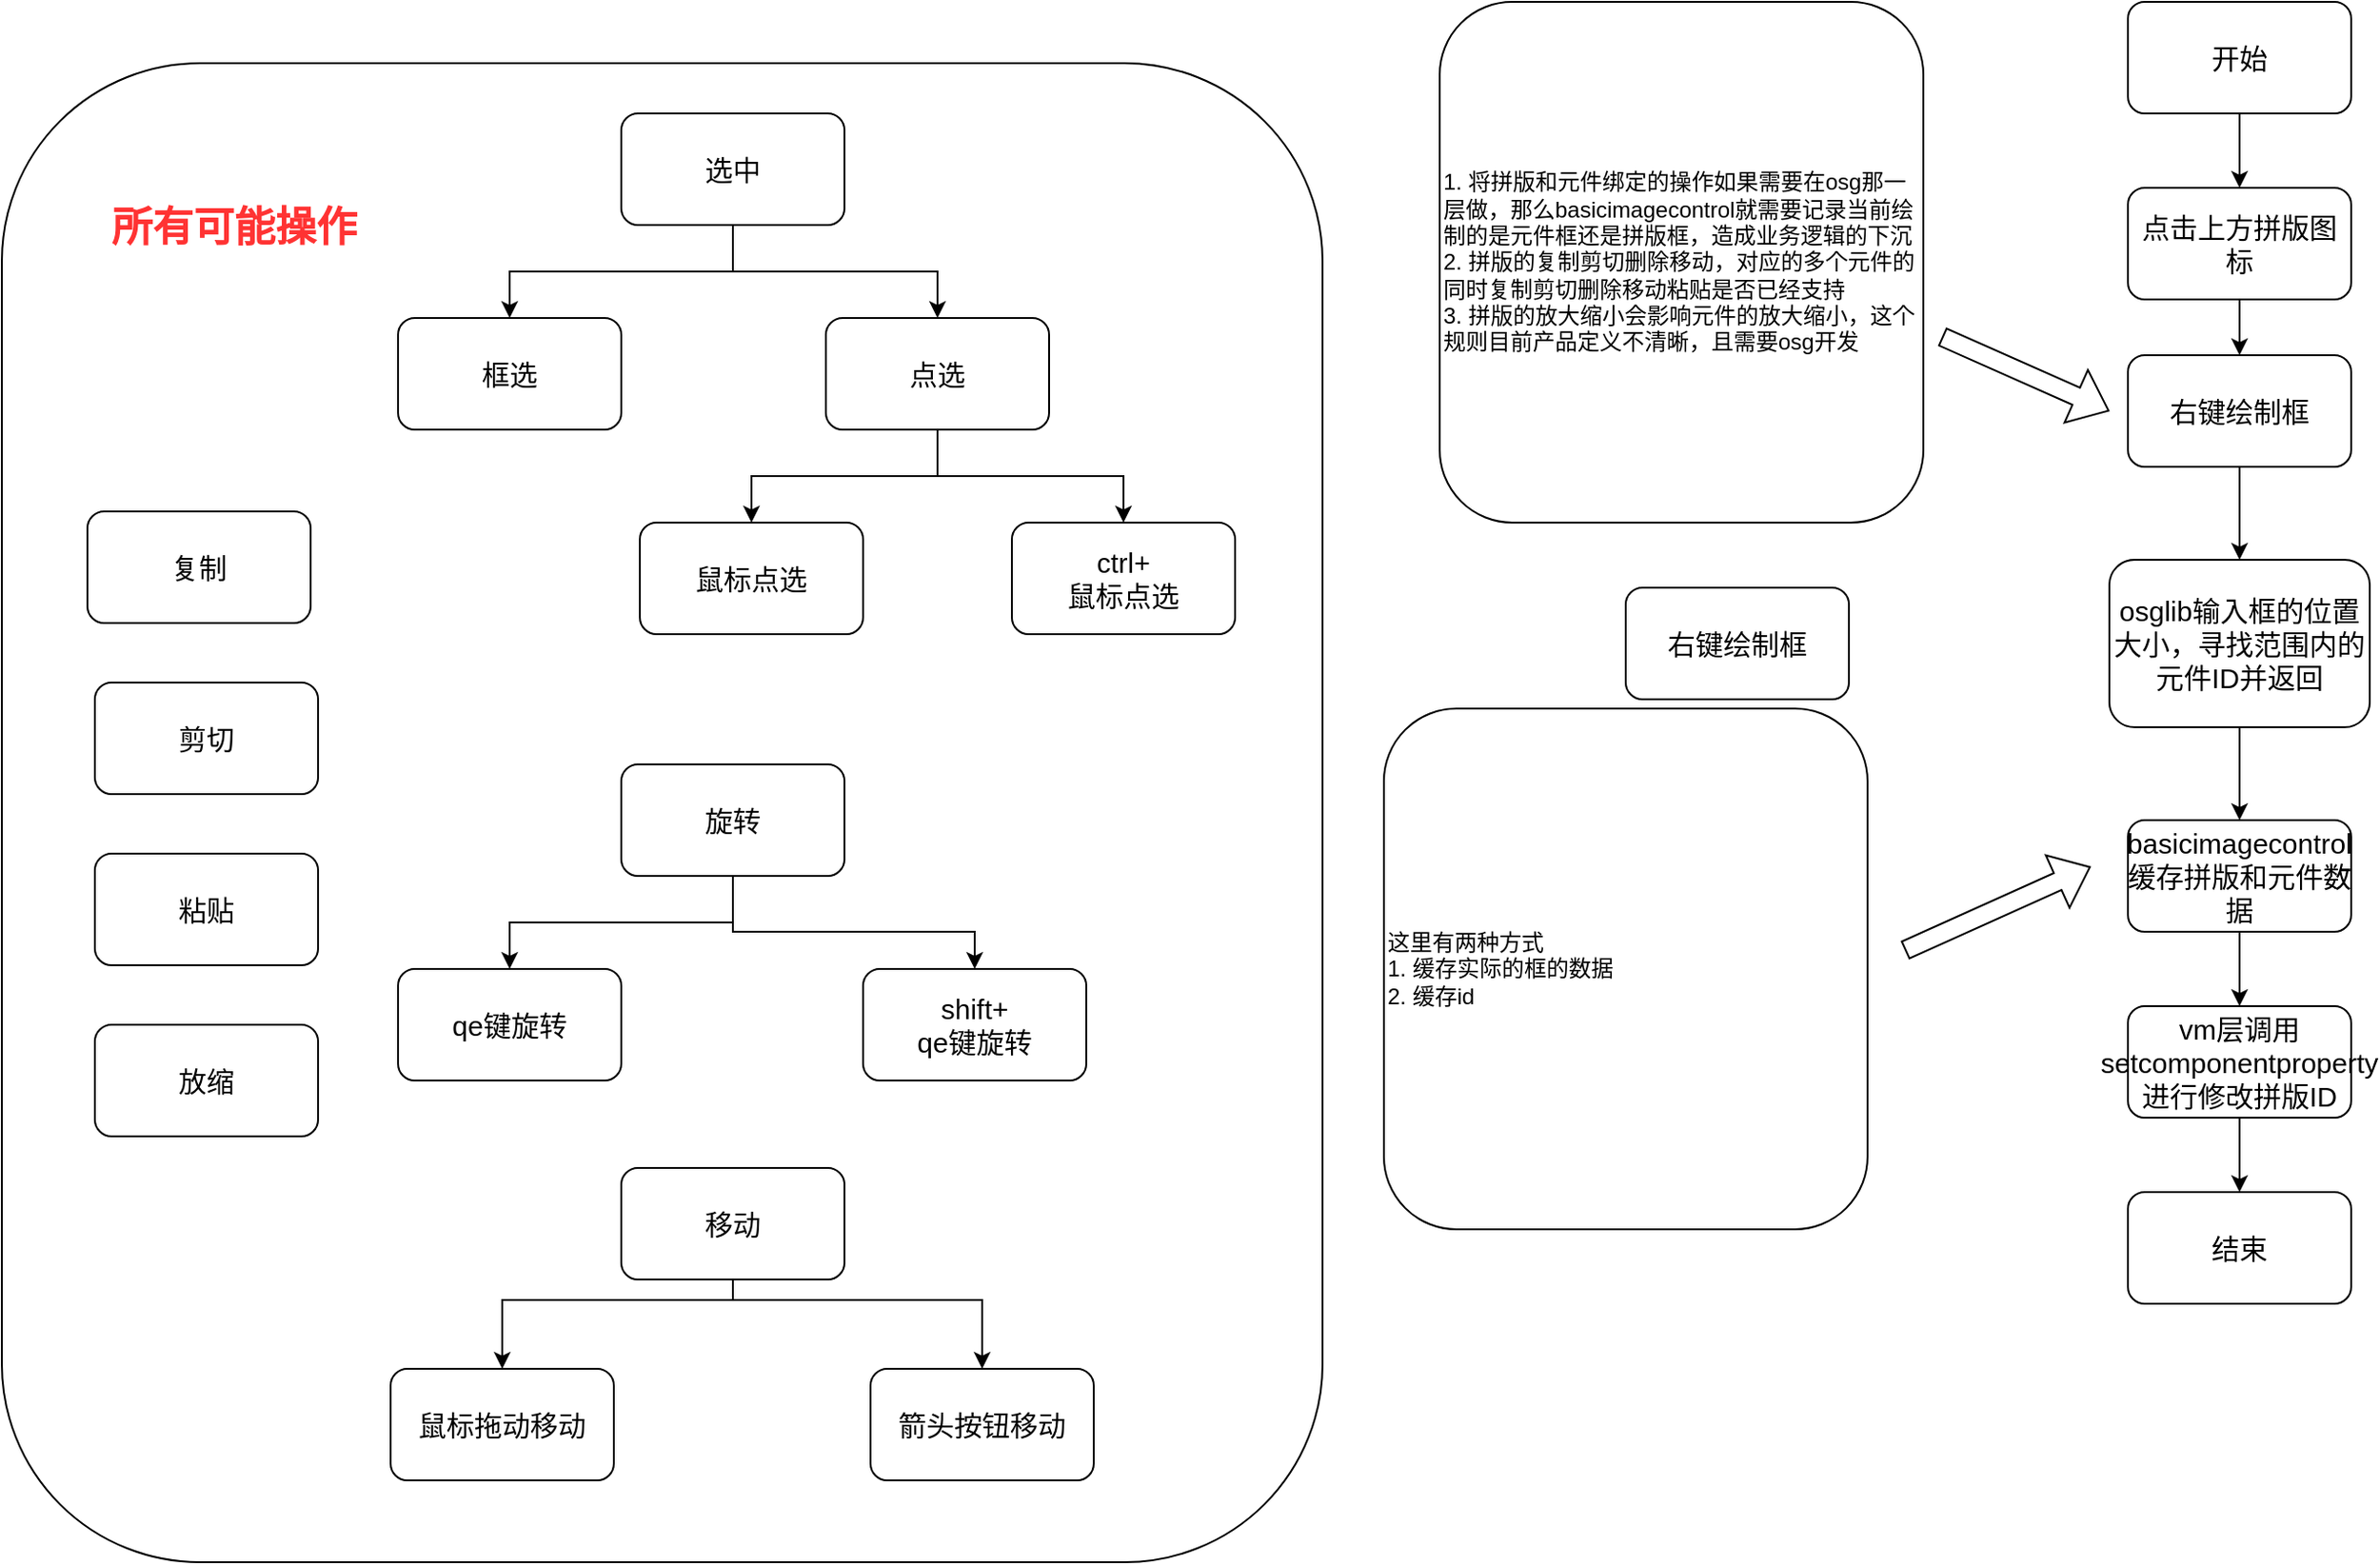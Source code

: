 <mxfile version="22.0.4" type="github">
  <diagram name="第 1 页" id="pOSDK7yILVoC8AeX07EB">
    <mxGraphModel dx="2220" dy="770" grid="0" gridSize="10" guides="1" tooltips="1" connect="1" arrows="1" fold="1" page="1" pageScale="1" pageWidth="827" pageHeight="1169" math="0" shadow="0">
      <root>
        <mxCell id="0" />
        <mxCell id="1" parent="0" />
        <mxCell id="BCu3Q3xe9jq5rhCb7yrI-48" value="" style="rounded=1;whiteSpace=wrap;html=1;" vertex="1" parent="1">
          <mxGeometry x="-823" y="153" width="710" height="806" as="geometry" />
        </mxCell>
        <mxCell id="BCu3Q3xe9jq5rhCb7yrI-8" style="edgeStyle=orthogonalEdgeStyle;rounded=0;orthogonalLoop=1;jettySize=auto;html=1;" edge="1" parent="1" source="BCu3Q3xe9jq5rhCb7yrI-1" target="BCu3Q3xe9jq5rhCb7yrI-3">
          <mxGeometry relative="1" as="geometry" />
        </mxCell>
        <mxCell id="BCu3Q3xe9jq5rhCb7yrI-1" value="开始" style="rounded=1;whiteSpace=wrap;html=1;fontSize=15;" vertex="1" parent="1">
          <mxGeometry x="320" y="120" width="120" height="60" as="geometry" />
        </mxCell>
        <mxCell id="BCu3Q3xe9jq5rhCb7yrI-9" style="edgeStyle=orthogonalEdgeStyle;rounded=0;orthogonalLoop=1;jettySize=auto;html=1;" edge="1" parent="1" source="BCu3Q3xe9jq5rhCb7yrI-3" target="BCu3Q3xe9jq5rhCb7yrI-5">
          <mxGeometry relative="1" as="geometry" />
        </mxCell>
        <mxCell id="BCu3Q3xe9jq5rhCb7yrI-3" value="点击上方拼版图标" style="rounded=1;whiteSpace=wrap;html=1;fontSize=15;" vertex="1" parent="1">
          <mxGeometry x="320" y="220" width="120" height="60" as="geometry" />
        </mxCell>
        <mxCell id="BCu3Q3xe9jq5rhCb7yrI-16" style="edgeStyle=orthogonalEdgeStyle;rounded=0;orthogonalLoop=1;jettySize=auto;html=1;" edge="1" parent="1" source="BCu3Q3xe9jq5rhCb7yrI-5" target="BCu3Q3xe9jq5rhCb7yrI-11">
          <mxGeometry relative="1" as="geometry" />
        </mxCell>
        <mxCell id="BCu3Q3xe9jq5rhCb7yrI-5" value="右键绘制框" style="rounded=1;whiteSpace=wrap;html=1;fontSize=15;" vertex="1" parent="1">
          <mxGeometry x="320" y="310" width="120" height="60" as="geometry" />
        </mxCell>
        <mxCell id="BCu3Q3xe9jq5rhCb7yrI-6" value="1. 将拼版和元件绑定的操作如果需要在osg那一层做，那么basicimagecontrol就需要记录当前绘制的是元件框还是拼版框，造成业务逻辑的下沉&lt;br&gt;2. 拼版的复制剪切删除移动，对应的多个元件的同时复制剪切删除移动粘贴是否已经支持&lt;br&gt;3. 拼版的放大缩小会影响元件的放大缩小，这个规则目前产品定义不清晰，且需要osg开发" style="rounded=1;whiteSpace=wrap;html=1;align=left;" vertex="1" parent="1">
          <mxGeometry x="-50" y="120" width="260" height="280" as="geometry" />
        </mxCell>
        <mxCell id="BCu3Q3xe9jq5rhCb7yrI-7" value="" style="shape=flexArrow;endArrow=classic;html=1;rounded=0;" edge="1" parent="1">
          <mxGeometry width="50" height="50" relative="1" as="geometry">
            <mxPoint x="220" y="300" as="sourcePoint" />
            <mxPoint x="310" y="340" as="targetPoint" />
          </mxGeometry>
        </mxCell>
        <mxCell id="BCu3Q3xe9jq5rhCb7yrI-17" style="edgeStyle=orthogonalEdgeStyle;rounded=0;orthogonalLoop=1;jettySize=auto;html=1;" edge="1" parent="1" source="BCu3Q3xe9jq5rhCb7yrI-11" target="BCu3Q3xe9jq5rhCb7yrI-13">
          <mxGeometry relative="1" as="geometry" />
        </mxCell>
        <mxCell id="BCu3Q3xe9jq5rhCb7yrI-11" value="osglib输入框的位置大小，寻找范围内的元件ID并返回" style="rounded=1;whiteSpace=wrap;html=1;fontSize=15;" vertex="1" parent="1">
          <mxGeometry x="310" y="420" width="140" height="90" as="geometry" />
        </mxCell>
        <mxCell id="BCu3Q3xe9jq5rhCb7yrI-12" value="右键绘制框" style="rounded=1;whiteSpace=wrap;html=1;fontSize=15;" vertex="1" parent="1">
          <mxGeometry x="50" y="435" width="120" height="60" as="geometry" />
        </mxCell>
        <mxCell id="BCu3Q3xe9jq5rhCb7yrI-18" style="edgeStyle=orthogonalEdgeStyle;rounded=0;orthogonalLoop=1;jettySize=auto;html=1;" edge="1" parent="1" source="BCu3Q3xe9jq5rhCb7yrI-13" target="BCu3Q3xe9jq5rhCb7yrI-14">
          <mxGeometry relative="1" as="geometry" />
        </mxCell>
        <mxCell id="BCu3Q3xe9jq5rhCb7yrI-13" value="basicimagecontrol&lt;br&gt;缓存拼版和元件数据" style="rounded=1;whiteSpace=wrap;html=1;fontSize=15;" vertex="1" parent="1">
          <mxGeometry x="320" y="560" width="120" height="60" as="geometry" />
        </mxCell>
        <mxCell id="BCu3Q3xe9jq5rhCb7yrI-19" style="edgeStyle=orthogonalEdgeStyle;rounded=0;orthogonalLoop=1;jettySize=auto;html=1;" edge="1" parent="1" source="BCu3Q3xe9jq5rhCb7yrI-14" target="BCu3Q3xe9jq5rhCb7yrI-15">
          <mxGeometry relative="1" as="geometry" />
        </mxCell>
        <mxCell id="BCu3Q3xe9jq5rhCb7yrI-14" value="vm层调用setcomponentproperty进行修改拼版ID" style="rounded=1;whiteSpace=wrap;html=1;fontSize=15;" vertex="1" parent="1">
          <mxGeometry x="320" y="660" width="120" height="60" as="geometry" />
        </mxCell>
        <mxCell id="BCu3Q3xe9jq5rhCb7yrI-15" value="结束" style="rounded=1;whiteSpace=wrap;html=1;fontSize=15;" vertex="1" parent="1">
          <mxGeometry x="320" y="760" width="120" height="60" as="geometry" />
        </mxCell>
        <mxCell id="BCu3Q3xe9jq5rhCb7yrI-22" value="这里有两种方式&lt;br&gt;1. 缓存实际的框的数据&lt;br&gt;2. 缓存id" style="rounded=1;whiteSpace=wrap;html=1;align=left;" vertex="1" parent="1">
          <mxGeometry x="-80" y="500" width="260" height="280" as="geometry" />
        </mxCell>
        <mxCell id="BCu3Q3xe9jq5rhCb7yrI-23" value="" style="shape=flexArrow;endArrow=classic;html=1;rounded=0;" edge="1" parent="1">
          <mxGeometry width="50" height="50" relative="1" as="geometry">
            <mxPoint x="200" y="630" as="sourcePoint" />
            <mxPoint x="300" y="585" as="targetPoint" />
          </mxGeometry>
        </mxCell>
        <mxCell id="BCu3Q3xe9jq5rhCb7yrI-30" style="edgeStyle=orthogonalEdgeStyle;rounded=0;orthogonalLoop=1;jettySize=auto;html=1;" edge="1" parent="1" source="BCu3Q3xe9jq5rhCb7yrI-24" target="BCu3Q3xe9jq5rhCb7yrI-27">
          <mxGeometry relative="1" as="geometry" />
        </mxCell>
        <mxCell id="BCu3Q3xe9jq5rhCb7yrI-31" style="edgeStyle=orthogonalEdgeStyle;rounded=0;orthogonalLoop=1;jettySize=auto;html=1;" edge="1" parent="1" source="BCu3Q3xe9jq5rhCb7yrI-24" target="BCu3Q3xe9jq5rhCb7yrI-25">
          <mxGeometry relative="1" as="geometry" />
        </mxCell>
        <mxCell id="BCu3Q3xe9jq5rhCb7yrI-24" value="选中" style="rounded=1;whiteSpace=wrap;html=1;fontSize=15;" vertex="1" parent="1">
          <mxGeometry x="-490" y="180" width="120" height="60" as="geometry" />
        </mxCell>
        <mxCell id="BCu3Q3xe9jq5rhCb7yrI-25" value="框选" style="rounded=1;whiteSpace=wrap;html=1;fontSize=15;" vertex="1" parent="1">
          <mxGeometry x="-610" y="290" width="120" height="60" as="geometry" />
        </mxCell>
        <mxCell id="BCu3Q3xe9jq5rhCb7yrI-32" style="edgeStyle=orthogonalEdgeStyle;rounded=0;orthogonalLoop=1;jettySize=auto;html=1;" edge="1" parent="1" source="BCu3Q3xe9jq5rhCb7yrI-27" target="BCu3Q3xe9jq5rhCb7yrI-28">
          <mxGeometry relative="1" as="geometry" />
        </mxCell>
        <mxCell id="BCu3Q3xe9jq5rhCb7yrI-33" style="edgeStyle=orthogonalEdgeStyle;rounded=0;orthogonalLoop=1;jettySize=auto;html=1;" edge="1" parent="1" source="BCu3Q3xe9jq5rhCb7yrI-27" target="BCu3Q3xe9jq5rhCb7yrI-29">
          <mxGeometry relative="1" as="geometry" />
        </mxCell>
        <mxCell id="BCu3Q3xe9jq5rhCb7yrI-27" value="点选" style="rounded=1;whiteSpace=wrap;html=1;fontSize=15;" vertex="1" parent="1">
          <mxGeometry x="-380" y="290" width="120" height="60" as="geometry" />
        </mxCell>
        <mxCell id="BCu3Q3xe9jq5rhCb7yrI-28" value="鼠标点选" style="rounded=1;whiteSpace=wrap;html=1;fontSize=15;" vertex="1" parent="1">
          <mxGeometry x="-480" y="400" width="120" height="60" as="geometry" />
        </mxCell>
        <mxCell id="BCu3Q3xe9jq5rhCb7yrI-29" value="ctrl+&lt;br&gt;鼠标点选" style="rounded=1;whiteSpace=wrap;html=1;fontSize=15;" vertex="1" parent="1">
          <mxGeometry x="-280" y="400" width="120" height="60" as="geometry" />
        </mxCell>
        <mxCell id="BCu3Q3xe9jq5rhCb7yrI-37" style="edgeStyle=orthogonalEdgeStyle;rounded=0;orthogonalLoop=1;jettySize=auto;html=1;" edge="1" parent="1" source="BCu3Q3xe9jq5rhCb7yrI-34" target="BCu3Q3xe9jq5rhCb7yrI-35">
          <mxGeometry relative="1" as="geometry" />
        </mxCell>
        <mxCell id="BCu3Q3xe9jq5rhCb7yrI-38" style="edgeStyle=orthogonalEdgeStyle;rounded=0;orthogonalLoop=1;jettySize=auto;html=1;" edge="1" parent="1" source="BCu3Q3xe9jq5rhCb7yrI-34" target="BCu3Q3xe9jq5rhCb7yrI-36">
          <mxGeometry relative="1" as="geometry">
            <Array as="points">
              <mxPoint x="-430" y="620" />
              <mxPoint x="-300" y="620" />
            </Array>
          </mxGeometry>
        </mxCell>
        <mxCell id="BCu3Q3xe9jq5rhCb7yrI-34" value="旋转" style="rounded=1;whiteSpace=wrap;html=1;fontSize=15;" vertex="1" parent="1">
          <mxGeometry x="-490" y="530" width="120" height="60" as="geometry" />
        </mxCell>
        <mxCell id="BCu3Q3xe9jq5rhCb7yrI-35" value="qe键旋转" style="rounded=1;whiteSpace=wrap;html=1;fontSize=15;" vertex="1" parent="1">
          <mxGeometry x="-610" y="640" width="120" height="60" as="geometry" />
        </mxCell>
        <mxCell id="BCu3Q3xe9jq5rhCb7yrI-36" value="shift+&lt;br&gt;qe键旋转" style="rounded=1;whiteSpace=wrap;html=1;fontSize=15;" vertex="1" parent="1">
          <mxGeometry x="-360" y="640" width="120" height="60" as="geometry" />
        </mxCell>
        <mxCell id="BCu3Q3xe9jq5rhCb7yrI-42" style="edgeStyle=orthogonalEdgeStyle;rounded=0;orthogonalLoop=1;jettySize=auto;html=1;entryX=0.5;entryY=0;entryDx=0;entryDy=0;" edge="1" parent="1" source="BCu3Q3xe9jq5rhCb7yrI-39" target="BCu3Q3xe9jq5rhCb7yrI-40">
          <mxGeometry relative="1" as="geometry">
            <Array as="points">
              <mxPoint x="-430" y="818" />
              <mxPoint x="-554" y="818" />
            </Array>
          </mxGeometry>
        </mxCell>
        <mxCell id="BCu3Q3xe9jq5rhCb7yrI-43" style="edgeStyle=orthogonalEdgeStyle;rounded=0;orthogonalLoop=1;jettySize=auto;html=1;" edge="1" parent="1" source="BCu3Q3xe9jq5rhCb7yrI-39" target="BCu3Q3xe9jq5rhCb7yrI-41">
          <mxGeometry relative="1" as="geometry">
            <Array as="points">
              <mxPoint x="-430" y="818" />
              <mxPoint x="-296" y="818" />
            </Array>
          </mxGeometry>
        </mxCell>
        <mxCell id="BCu3Q3xe9jq5rhCb7yrI-39" value="移动" style="rounded=1;whiteSpace=wrap;html=1;fontSize=15;" vertex="1" parent="1">
          <mxGeometry x="-490" y="747" width="120" height="60" as="geometry" />
        </mxCell>
        <mxCell id="BCu3Q3xe9jq5rhCb7yrI-40" value="鼠标拖动移动" style="rounded=1;whiteSpace=wrap;html=1;fontSize=15;" vertex="1" parent="1">
          <mxGeometry x="-614" y="855" width="120" height="60" as="geometry" />
        </mxCell>
        <mxCell id="BCu3Q3xe9jq5rhCb7yrI-41" value="箭头按钮移动" style="rounded=1;whiteSpace=wrap;html=1;fontSize=15;" vertex="1" parent="1">
          <mxGeometry x="-356" y="855" width="120" height="60" as="geometry" />
        </mxCell>
        <mxCell id="BCu3Q3xe9jq5rhCb7yrI-44" value="剪切" style="rounded=1;whiteSpace=wrap;html=1;fontSize=15;" vertex="1" parent="1">
          <mxGeometry x="-773" y="486" width="120" height="60" as="geometry" />
        </mxCell>
        <mxCell id="BCu3Q3xe9jq5rhCb7yrI-45" value="复制" style="rounded=1;whiteSpace=wrap;html=1;fontSize=15;" vertex="1" parent="1">
          <mxGeometry x="-777" y="394" width="120" height="60" as="geometry" />
        </mxCell>
        <mxCell id="BCu3Q3xe9jq5rhCb7yrI-46" value="粘贴" style="rounded=1;whiteSpace=wrap;html=1;fontSize=15;" vertex="1" parent="1">
          <mxGeometry x="-773" y="578" width="120" height="60" as="geometry" />
        </mxCell>
        <mxCell id="BCu3Q3xe9jq5rhCb7yrI-47" value="放缩" style="rounded=1;whiteSpace=wrap;html=1;fontSize=15;" vertex="1" parent="1">
          <mxGeometry x="-773" y="670" width="120" height="60" as="geometry" />
        </mxCell>
        <mxCell id="BCu3Q3xe9jq5rhCb7yrI-49" value="所有可能操作" style="text;html=1;strokeColor=none;fillColor=none;align=center;verticalAlign=middle;whiteSpace=wrap;rounded=0;fontSize=22;fontColor=#FF3333;fontStyle=1" vertex="1" parent="1">
          <mxGeometry x="-788" y="212" width="180" height="60" as="geometry" />
        </mxCell>
      </root>
    </mxGraphModel>
  </diagram>
</mxfile>
